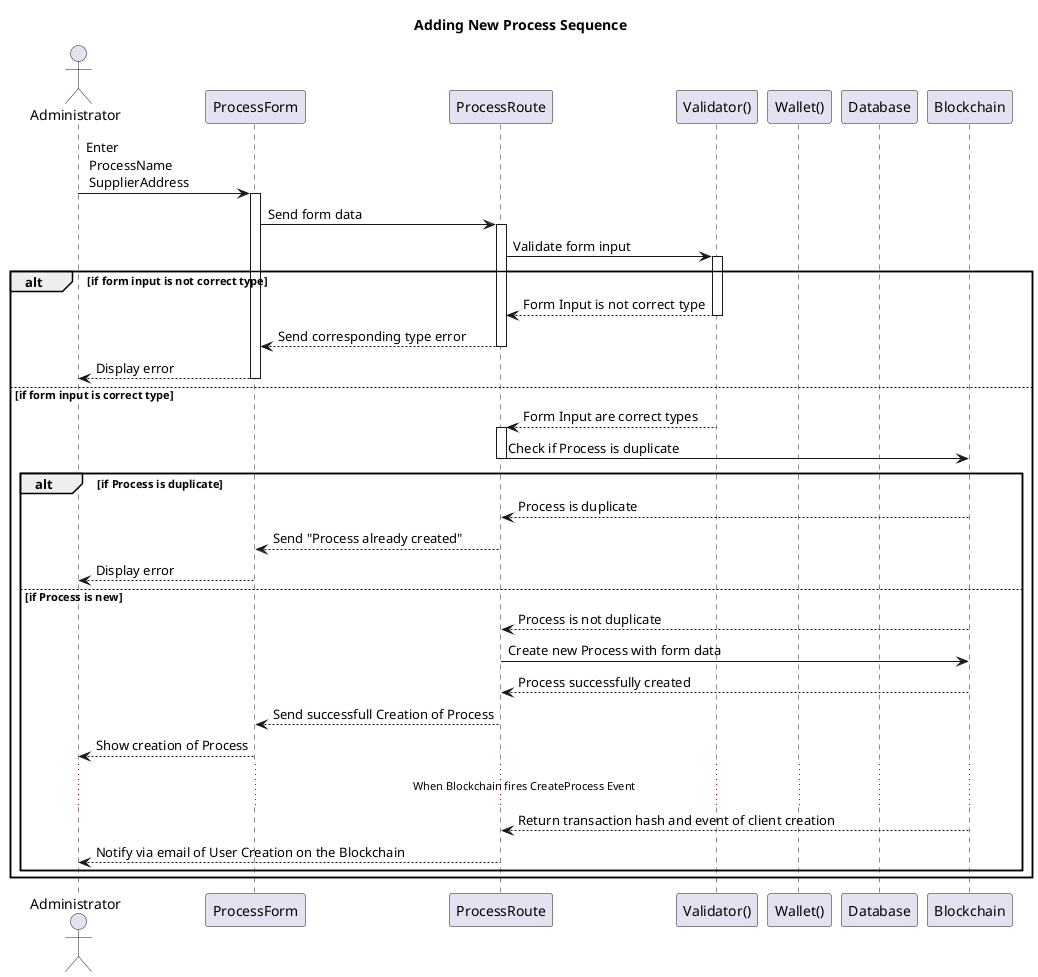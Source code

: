 @startuml

@startuml Process
title Adding New Process Sequence

actor Administrator
participant Administrator order 10
participant ProcessForm order 20
participant ProcessRoute order 30
participant "Validator()" order 40
participant "Wallet()" order 50
participant Database order 60
participant Blockchain order 70

Administrator -> ProcessForm: Enter \n ProcessName \n SupplierAddress
activate ProcessForm
ProcessForm->ProcessRoute: Send form data
activate ProcessRoute
ProcessRoute->"Validator()": Validate form input
activate "Validator()"

alt if form input is not correct type
    return Form Input is not correct type
    return Send corresponding type error
    return Display error

else if form input is correct type
    "Validator()"-->ProcessRoute: Form Input are correct types
    activate ProcessRoute
    ProcessRoute->Blockchain: Check if Process is duplicate
    deactivate ProcessRoute
    alt if Process is duplicate

        Blockchain-->ProcessRoute: Process is duplicate
        ProcessRoute-->ProcessForm: Send "Process already created"
        ProcessForm-->Administrator: Display error
    else if Process is new
        Blockchain-->ProcessRoute: Process is not duplicate
        ProcessRoute->Blockchain: Create new Process with form data
        return Process successfully created
        ProcessRoute-->ProcessForm: Send successfull Creation of Process
        ProcessForm-->Administrator: Show creation of Process
        ...When Blockchain fires CreateProcess Event...
        Blockchain-->ProcessRoute: Return transaction hash and event of client creation
        ProcessRoute-->Administrator: Notify via email of User Creation on the Blockchain

    end
end
@enduml

@enduml